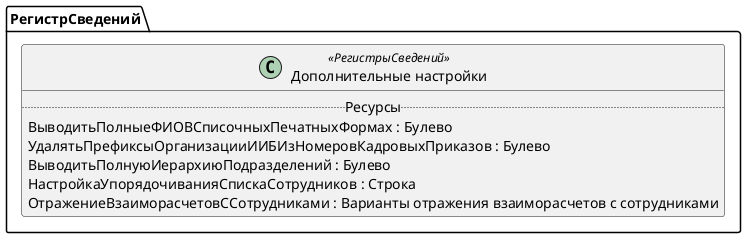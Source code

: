 ﻿@startuml ДополнительныеНастройкиЗарплатаКадры
'!include templates.wsd
'..\include templates.wsd
class РегистрСведений.ДополнительныеНастройкиЗарплатаКадры as "Дополнительные настройки" <<РегистрыСведений>>
{
..Ресурсы..
ВыводитьПолныеФИОВСписочныхПечатныхФормах : Булево
УдалятьПрефиксыОрганизацииИИБИзНомеровКадровыхПриказов : Булево
ВыводитьПолнуюИерархиюПодразделений : Булево
НастройкаУпорядочиванияСпискаСотрудников : Строка
ОтражениеВзаиморасчетовССотрудниками : Варианты отражения взаиморасчетов с сотрудниками
}
@enduml
